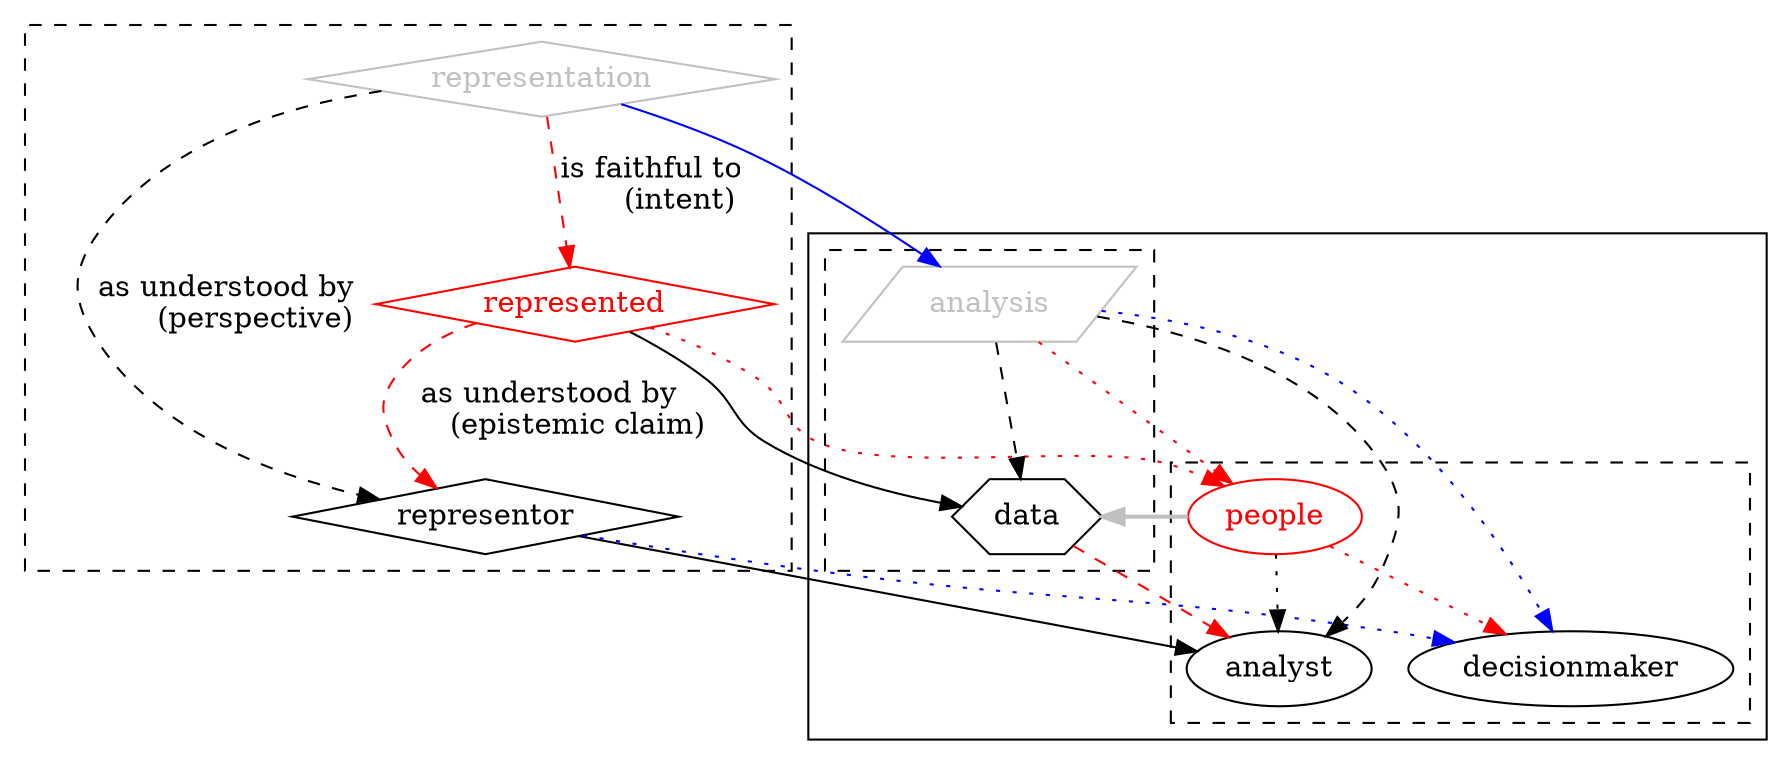 digraph colog_data {

  subgraph cluster_representational {
    style=dashed
    edge [style=dashed]
    node [shape=diamond]

    represented [color=red, fontcolor=red]
    representation [color=gray,fontcolor=gray]

    representation -> representor [label="as understood by
      (perspective)"]
    representation -> represented [color=red,label="is faithful to
      (intent)"]
    represented -> representor [color=red, label="as understood by
      (epistemic claim)"] 

  }

  subgraph cluster_sis {


  

    subgraph cluster_data {
      style=dashed
      edge [style=dashed]

        data [shape=hexagon]
        analysis [shape=parallelogram, color=gray,fontcolor=gray]

        analysis -> data

    }

  subgraph cluster_people {
    style=dashed
    edge [style=dashed]

      analyst

      people [color=red, fontcolor=red]
      people -> analyst [style=dotted]

      people -> decisionmaker [color=red, style=dotted]


  }

  analysis -> people [style=dotted, color=red]
  data -> analyst [color=red, style=dashed]   
  analysis -> analyst [style=dashed]

  people -> data [style=bold,color=gray]
  analysis -> decisionmaker [color=blue, style=dashed, style=dotted]

  }

  representation -> analysis [color=blue]

  represented -> data
  representor -> analyst
  representor -> decisionmaker [style=dotted, color=blue]
  represented -> people [style=dotted, color=red]

}